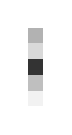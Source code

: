 \foreach \y/\col in {0/5,0.2/25,0.4/80,0.6/15,0.8/30} {
  \fill[black!\col!white] ($(-0.1,0)+(0,\y)$) rectangle ($(0.1,0.2)+(0,\y)$);
}
